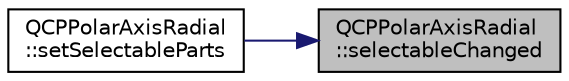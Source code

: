 digraph "QCPPolarAxisRadial::selectableChanged"
{
 // LATEX_PDF_SIZE
  edge [fontname="Helvetica",fontsize="10",labelfontname="Helvetica",labelfontsize="10"];
  node [fontname="Helvetica",fontsize="10",shape=record];
  rankdir="RL";
  Node1 [label="QCPPolarAxisRadial\l::selectableChanged",height=0.2,width=0.4,color="black", fillcolor="grey75", style="filled", fontcolor="black",tooltip=" "];
  Node1 -> Node2 [dir="back",color="midnightblue",fontsize="10",style="solid",fontname="Helvetica"];
  Node2 [label="QCPPolarAxisRadial\l::setSelectableParts",height=0.2,width=0.4,color="black", fillcolor="white", style="filled",URL="$classQCPPolarAxisRadial.html#aa4b946a386a837a534625d63fe6658d2",tooltip=" "];
}
